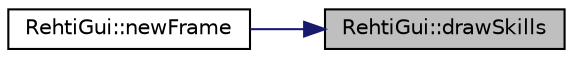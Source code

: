 digraph "RehtiGui::drawSkills"
{
 // LATEX_PDF_SIZE
  edge [fontname="Helvetica",fontsize="10",labelfontname="Helvetica",labelfontsize="10"];
  node [fontname="Helvetica",fontsize="10",shape=record];
  rankdir="RL";
  Node1 [label="RehtiGui::drawSkills",height=0.2,width=0.4,color="black", fillcolor="grey75", style="filled", fontcolor="black",tooltip="Draws skills tab to GUI window."];
  Node1 -> Node2 [dir="back",color="midnightblue",fontsize="10",style="solid",fontname="Helvetica"];
  Node2 [label="RehtiGui::newFrame",height=0.2,width=0.4,color="black", fillcolor="white", style="filled",URL="$classRehtiGui.html#a5cff62a80fd8c20208c9d6319f8ed2d5",tooltip=" "];
}
